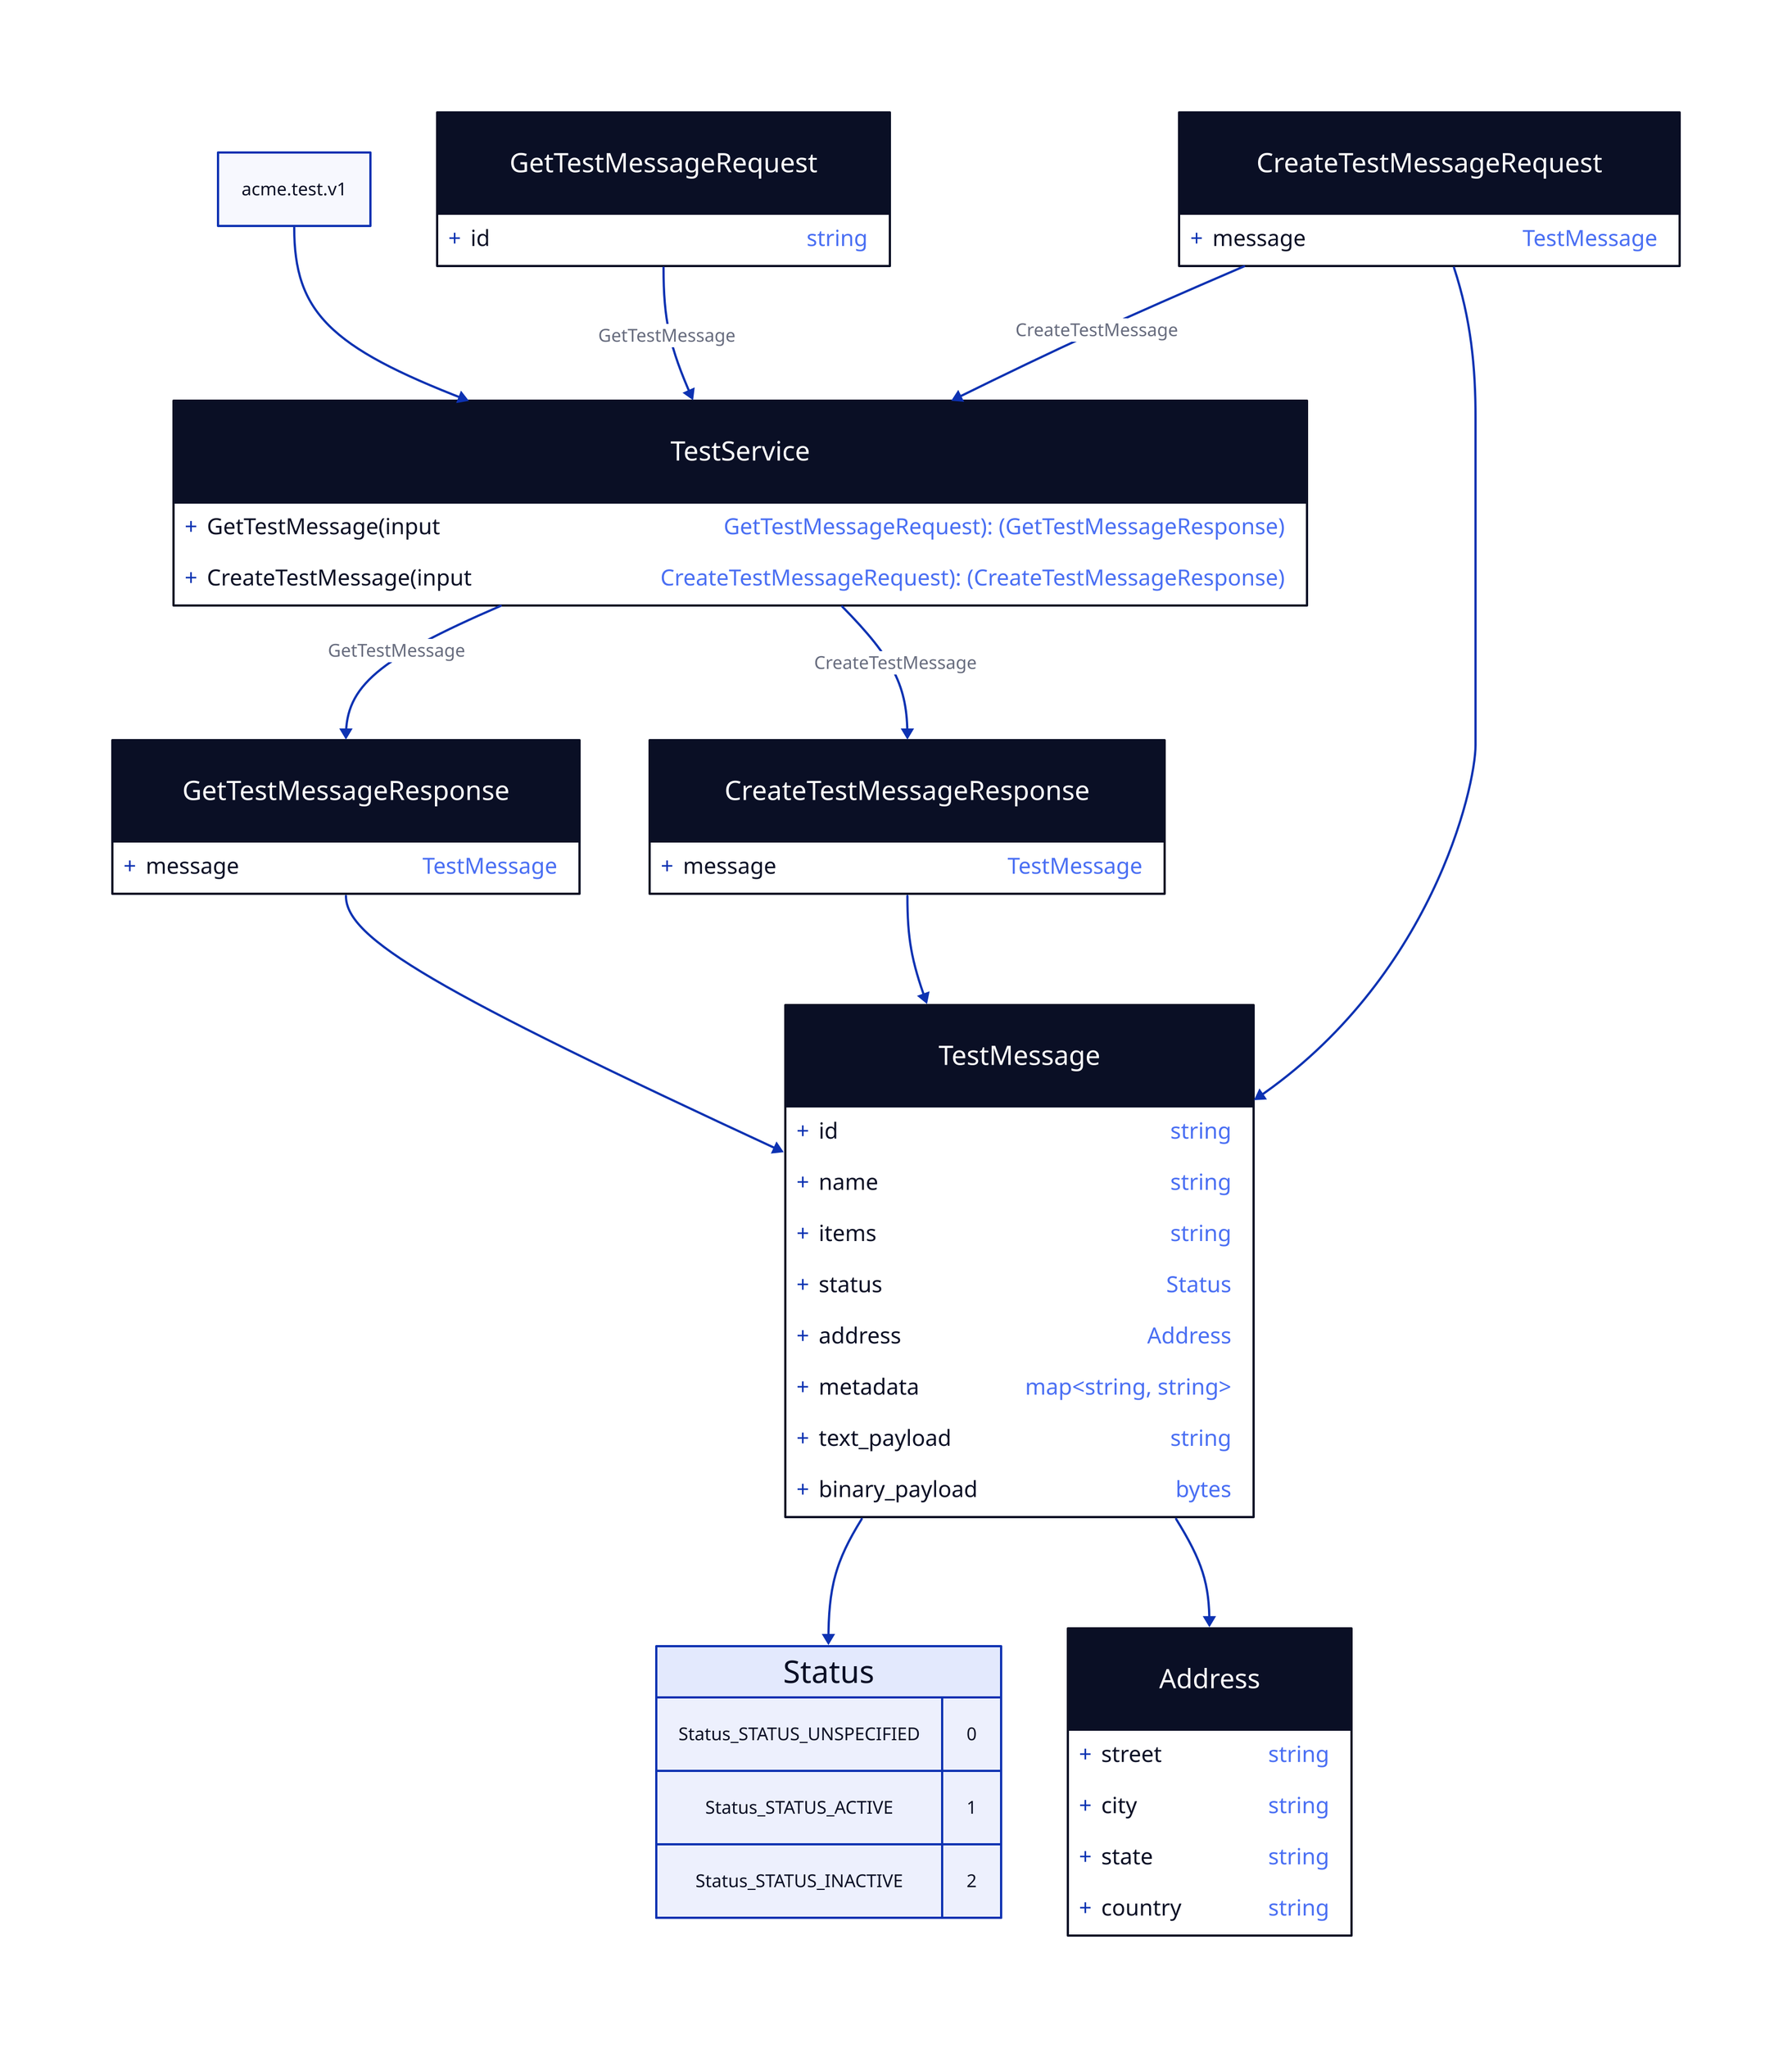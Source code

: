 
# Package - acme.test.v1
# Service - TestService
TestService: {
  shape: class
	+GetTestMessage(input: GetTestMessageRequest): (GetTestMessageResponse)
	+CreateTestMessage(input: CreateTestMessageRequest): (CreateTestMessageResponse)
}

# Edges from package to service
"acme.test.v1" -> TestService
# Edges from service to RPC types
TestService <- GetTestMessageRequest: GetTestMessage
TestService -> GetTestMessageResponse: GetTestMessage
# Edges from service to RPC types
TestService <- CreateTestMessageRequest: CreateTestMessage
TestService -> CreateTestMessageResponse: CreateTestMessage

# Class - Address
Address: {
  shape: class
  street: string
  city: string
  state: string
  country: string
}

# Class - TestMessage
TestMessage: {
  shape: class
  id: string
  name: string
  items: string
  status: Status
  address: Address
  metadata: map<string, string>
  text_payload: string
  binary_payload: bytes
}
TestMessage -> Status
TestMessage -> Address

# Class - GetTestMessageRequest
GetTestMessageRequest: {
  shape: class
  id: string
}

# Class - GetTestMessageResponse
GetTestMessageResponse: {
  shape: class
  message: TestMessage
}
GetTestMessageResponse -> TestMessage

# Class - CreateTestMessageRequest
CreateTestMessageRequest: {
  shape: class
  message: TestMessage
}
CreateTestMessageRequest -> TestMessage

# Class - CreateTestMessageResponse
CreateTestMessageResponse: {
  shape: class
  message: TestMessage
}
CreateTestMessageResponse -> TestMessage


# Enum - Status
Status: {
  grid-columns: 2
  grid-gap: 0
  Status_STATUS_UNSPECIFIED
  Status_STATUS_ACTIVE
  Status_STATUS_INACTIVE
  0
  1
  2
}

